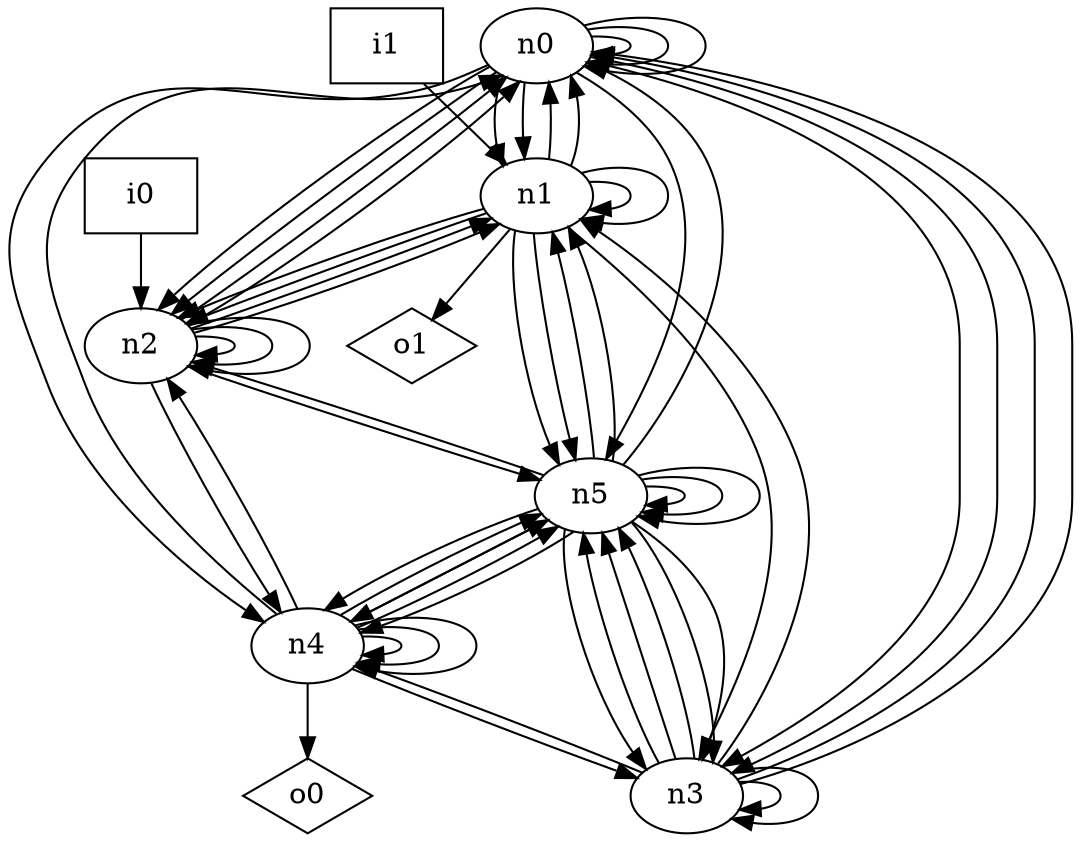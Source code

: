 digraph G {
n0 [label="n0"];
n1 [label="n1"];
n2 [label="n2"];
n3 [label="n3"];
n4 [label="n4"];
n5 [label="n5"];
n6 [label="i0",shape="box"];
n7 [label="i1",shape="box"];
n8 [label="o0",shape="diamond"];
n9 [label="o1",shape="diamond"];
n0 -> n0
n0 -> n0
n0 -> n0
n0 -> n1
n0 -> n1
n0 -> n2
n0 -> n2
n0 -> n3
n0 -> n3
n0 -> n4
n0 -> n5
n1 -> n0
n1 -> n0
n1 -> n1
n1 -> n1
n1 -> n2
n1 -> n2
n1 -> n3
n1 -> n5
n1 -> n5
n1 -> n9
n2 -> n0
n2 -> n0
n2 -> n1
n2 -> n1
n2 -> n2
n2 -> n2
n2 -> n2
n2 -> n4
n2 -> n5
n3 -> n0
n3 -> n0
n3 -> n1
n3 -> n3
n3 -> n3
n3 -> n4
n3 -> n5
n3 -> n5
n3 -> n5
n4 -> n0
n4 -> n2
n4 -> n3
n4 -> n4
n4 -> n4
n4 -> n4
n4 -> n5
n4 -> n5
n4 -> n5
n4 -> n8
n5 -> n0
n5 -> n1
n5 -> n1
n5 -> n2
n5 -> n3
n5 -> n3
n5 -> n3
n5 -> n4
n5 -> n4
n5 -> n4
n5 -> n5
n5 -> n5
n5 -> n5
n6 -> n2
n7 -> n1
}